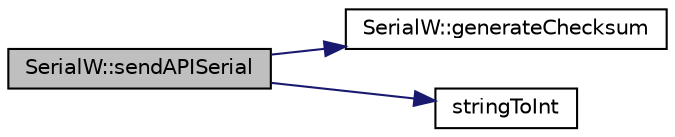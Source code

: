 digraph "SerialW::sendAPISerial"
{
 // INTERACTIVE_SVG=YES
  edge [fontname="Helvetica",fontsize="10",labelfontname="Helvetica",labelfontsize="10"];
  node [fontname="Helvetica",fontsize="10",shape=record];
  rankdir="LR";
  Node9 [label="SerialW::sendAPISerial",height=0.2,width=0.4,color="black", fillcolor="grey75", style="filled", fontcolor="black"];
  Node9 -> Node10 [color="midnightblue",fontsize="10",style="solid",fontname="Helvetica"];
  Node10 [label="SerialW::generateChecksum",height=0.2,width=0.4,color="black", fillcolor="white", style="filled",URL="$class_serial_w.html#a757c428d5a375862430ddef74512a043"];
  Node9 -> Node11 [color="midnightblue",fontsize="10",style="solid",fontname="Helvetica"];
  Node11 [label="stringToInt",height=0.2,width=0.4,color="black", fillcolor="white", style="filled",URL="$serial_w_8cpp.html#a813a1704f4f83398a435c67e028b0eb3"];
}
